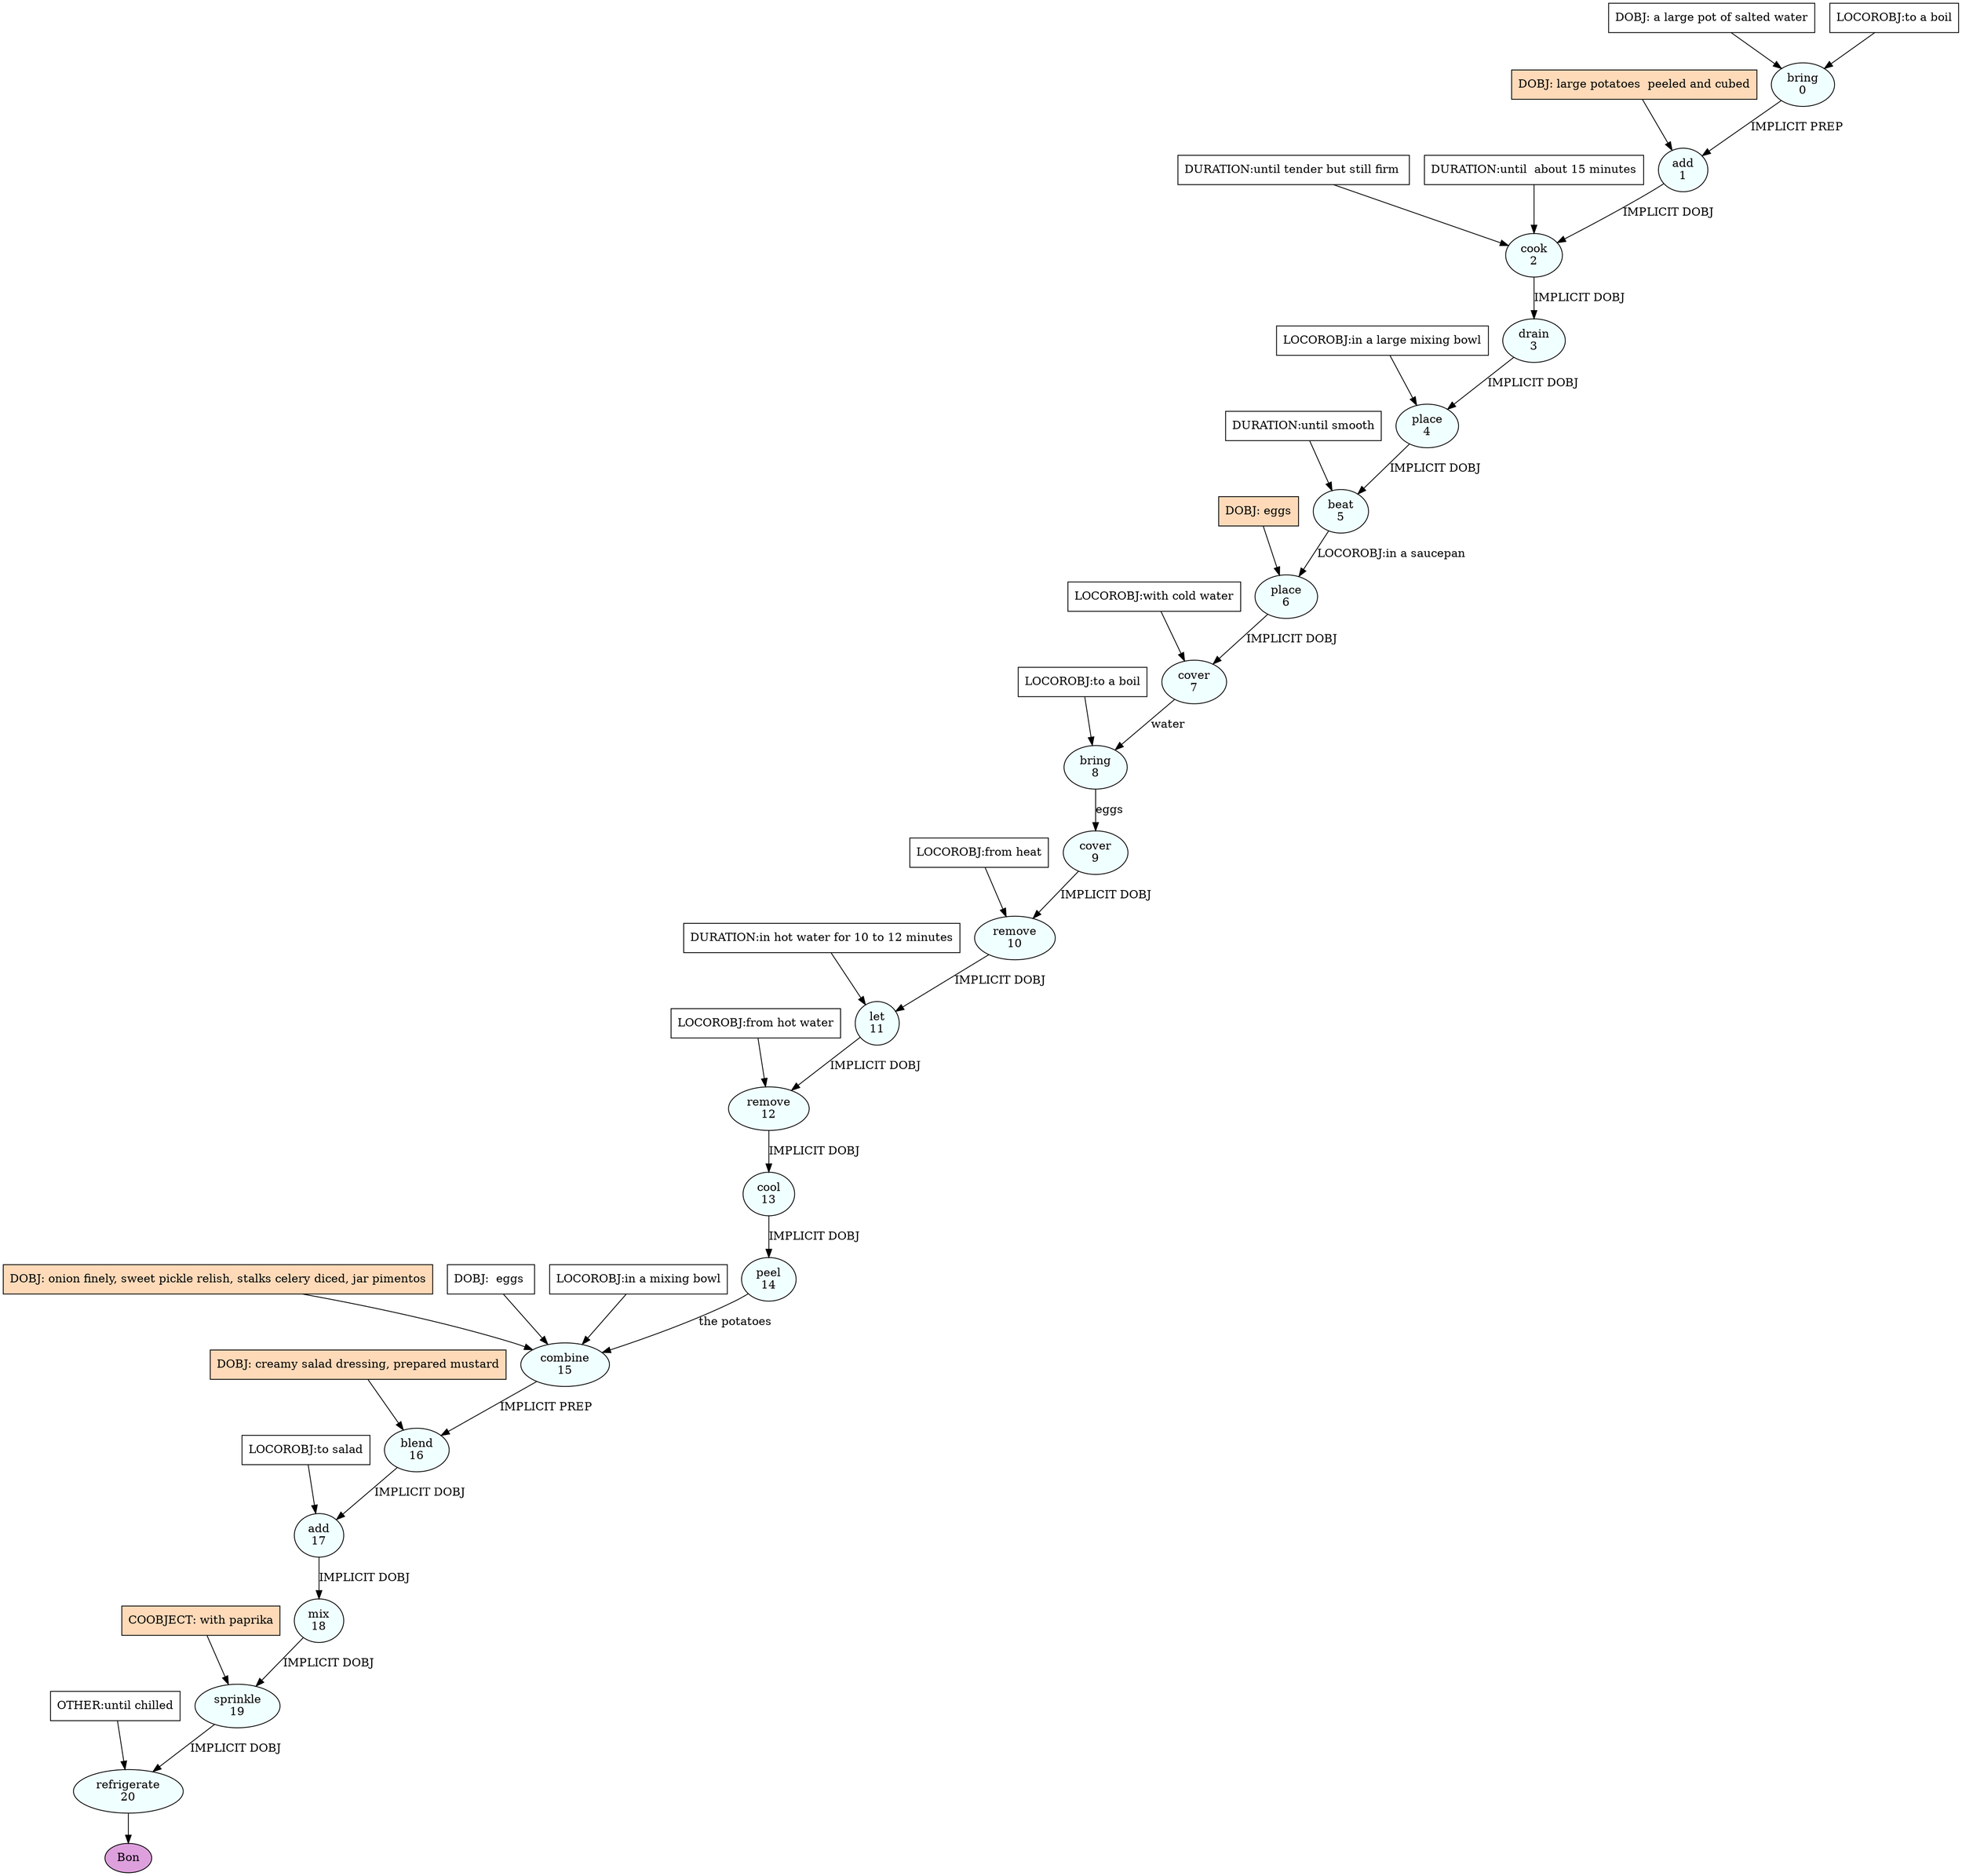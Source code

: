 digraph recipe {
E0[label="bring
0", shape=oval, style=filled, fillcolor=azure]
E1[label="add
1", shape=oval, style=filled, fillcolor=azure]
E2[label="cook
2", shape=oval, style=filled, fillcolor=azure]
E3[label="drain
3", shape=oval, style=filled, fillcolor=azure]
E4[label="place
4", shape=oval, style=filled, fillcolor=azure]
E5[label="beat
5", shape=oval, style=filled, fillcolor=azure]
E6[label="place
6", shape=oval, style=filled, fillcolor=azure]
E7[label="cover
7", shape=oval, style=filled, fillcolor=azure]
E8[label="bring
8", shape=oval, style=filled, fillcolor=azure]
E9[label="cover
9", shape=oval, style=filled, fillcolor=azure]
E10[label="remove
10", shape=oval, style=filled, fillcolor=azure]
E11[label="let
11", shape=oval, style=filled, fillcolor=azure]
E12[label="remove
12", shape=oval, style=filled, fillcolor=azure]
E13[label="cool
13", shape=oval, style=filled, fillcolor=azure]
E14[label="peel
14", shape=oval, style=filled, fillcolor=azure]
E15[label="combine
15", shape=oval, style=filled, fillcolor=azure]
E16[label="blend
16", shape=oval, style=filled, fillcolor=azure]
E17[label="add
17", shape=oval, style=filled, fillcolor=azure]
E18[label="mix
18", shape=oval, style=filled, fillcolor=azure]
E19[label="sprinkle
19", shape=oval, style=filled, fillcolor=azure]
E20[label="refrigerate
20", shape=oval, style=filled, fillcolor=azure]
D0[label="DOBJ: a large pot of salted water", shape=box, style=filled, fillcolor=white]
D0 -> E0
P0_0[label="LOCOROBJ:to a boil", shape=box, style=filled, fillcolor=white]
P0_0 -> E0
D1_ing[label="DOBJ: large potatoes  peeled and cubed", shape=box, style=filled, fillcolor=peachpuff]
D1_ing -> E1
E0 -> E1 [label="IMPLICIT PREP"]
E1 -> E2 [label="IMPLICIT DOBJ"]
P2_0_0[label="DURATION:until tender but still firm ", shape=box, style=filled, fillcolor=white]
P2_0_0 -> E2
P2_0_1[label="DURATION:until  about 15 minutes", shape=box, style=filled, fillcolor=white]
P2_0_1 -> E2
E2 -> E3 [label="IMPLICIT DOBJ"]
E3 -> E4 [label="IMPLICIT DOBJ"]
P4_0_0[label="LOCOROBJ:in a large mixing bowl", shape=box, style=filled, fillcolor=white]
P4_0_0 -> E4
E4 -> E5 [label="IMPLICIT DOBJ"]
P5_0_0[label="DURATION:until smooth", shape=box, style=filled, fillcolor=white]
P5_0_0 -> E5
D6_ing[label="DOBJ: eggs", shape=box, style=filled, fillcolor=peachpuff]
D6_ing -> E6
E5 -> E6 [label="LOCOROBJ:in a saucepan"]
E6 -> E7 [label="IMPLICIT DOBJ"]
P7_0_0[label="LOCOROBJ:with cold water", shape=box, style=filled, fillcolor=white]
P7_0_0 -> E7
E7 -> E8 [label="water"]
P8_0_0[label="LOCOROBJ:to a boil", shape=box, style=filled, fillcolor=white]
P8_0_0 -> E8
E8 -> E9 [label="eggs"]
E9 -> E10 [label="IMPLICIT DOBJ"]
P10_0_0[label="LOCOROBJ:from heat", shape=box, style=filled, fillcolor=white]
P10_0_0 -> E10
E10 -> E11 [label="IMPLICIT DOBJ"]
P11_0_0[label="DURATION:in hot water for 10 to 12 minutes", shape=box, style=filled, fillcolor=white]
P11_0_0 -> E11
E11 -> E12 [label="IMPLICIT DOBJ"]
P12_0_0[label="LOCOROBJ:from hot water", shape=box, style=filled, fillcolor=white]
P12_0_0 -> E12
E12 -> E13 [label="IMPLICIT DOBJ"]
E13 -> E14 [label="IMPLICIT DOBJ"]
D15_ing[label="DOBJ: onion finely, sweet pickle relish, stalks celery diced, jar pimentos", shape=box, style=filled, fillcolor=peachpuff]
D15_ing -> E15
E14 -> E15 [label="the potatoes "]
D15_1[label="DOBJ:  eggs ", shape=box, style=filled, fillcolor=white]
D15_1 -> E15
P15_0_0[label="LOCOROBJ:in a mixing bowl", shape=box, style=filled, fillcolor=white]
P15_0_0 -> E15
D16_ing[label="DOBJ: creamy salad dressing, prepared mustard", shape=box, style=filled, fillcolor=peachpuff]
D16_ing -> E16
E15 -> E16 [label="IMPLICIT PREP"]
E16 -> E17 [label="IMPLICIT DOBJ"]
P17_0_0[label="LOCOROBJ:to salad", shape=box, style=filled, fillcolor=white]
P17_0_0 -> E17
E17 -> E18 [label="IMPLICIT DOBJ"]
E18 -> E19 [label="IMPLICIT DOBJ"]
P19_0_ing[label="COOBJECT: with paprika", shape=box, style=filled, fillcolor=peachpuff]
P19_0_ing -> E19
E19 -> E20 [label="IMPLICIT DOBJ"]
P20_0_0[label="OTHER:until chilled", shape=box, style=filled, fillcolor=white]
P20_0_0 -> E20
EOR[label="Bon", shape=oval, style=filled, fillcolor=plum]
E20 -> EOR
}
